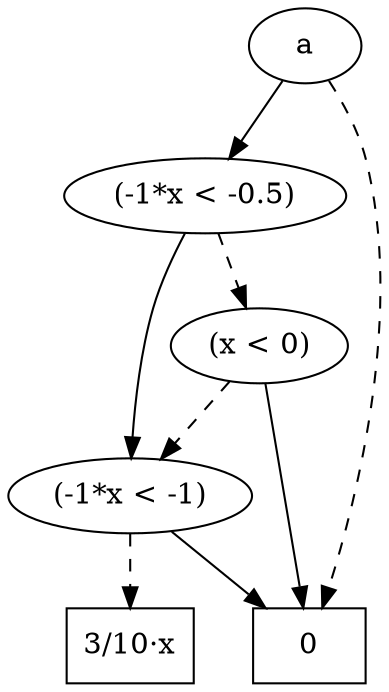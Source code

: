 digraph G {
	rankdir = TB;
	100 [label="a", shape=""]
	100 -> 99
	100 -> 1 [style=dashed]
	{rank = same; 100;}
	99 [label="(-1*x < -0.5)", shape=""]
	99 -> 94
	99 -> 95 [style=dashed]
	{rank = same; 99;}
	1 [label="0", shape="box"]
	91 [label="3/10·x", shape="box"]
	{rank = same; 1; 91;}
	94 [label="(-1*x < -1)", shape=""]
	94 -> 1
	94 -> 91 [style=dashed]
	{rank = same; 94;}
	95 [label="(x < 0)", shape=""]
	95 -> 1
	95 -> 94 [style=dashed]
	{rank = same; 95;}
}
